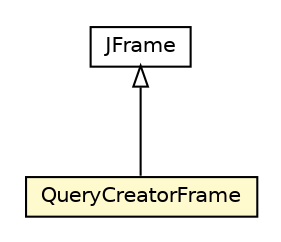 #!/usr/local/bin/dot
#
# Class diagram 
# Generated by UMLGraph version R5_6-24-gf6e263 (http://www.umlgraph.org/)
#

digraph G {
	edge [fontname="Helvetica",fontsize=10,labelfontname="Helvetica",labelfontsize=10];
	node [fontname="Helvetica",fontsize=10,shape=plaintext];
	nodesep=0.25;
	ranksep=0.5;
	// org.universAAL.samples.context.reasoner.client.gui.QueryCreatorFrame
	c17481 [label=<<table title="org.universAAL.samples.context.reasoner.client.gui.QueryCreatorFrame" border="0" cellborder="1" cellspacing="0" cellpadding="2" port="p" bgcolor="lemonChiffon" href="./QueryCreatorFrame.html">
		<tr><td><table border="0" cellspacing="0" cellpadding="1">
<tr><td align="center" balign="center"> QueryCreatorFrame </td></tr>
		</table></td></tr>
		</table>>, URL="./QueryCreatorFrame.html", fontname="Helvetica", fontcolor="black", fontsize=10.0];
	//org.universAAL.samples.context.reasoner.client.gui.QueryCreatorFrame extends javax.swing.JFrame
	c17514:p -> c17481:p [dir=back,arrowtail=empty];
	// javax.swing.JFrame
	c17514 [label=<<table title="javax.swing.JFrame" border="0" cellborder="1" cellspacing="0" cellpadding="2" port="p" href="http://java.sun.com/j2se/1.4.2/docs/api/javax/swing/JFrame.html">
		<tr><td><table border="0" cellspacing="0" cellpadding="1">
<tr><td align="center" balign="center"> JFrame </td></tr>
		</table></td></tr>
		</table>>, URL="http://java.sun.com/j2se/1.4.2/docs/api/javax/swing/JFrame.html", fontname="Helvetica", fontcolor="black", fontsize=10.0];
}

